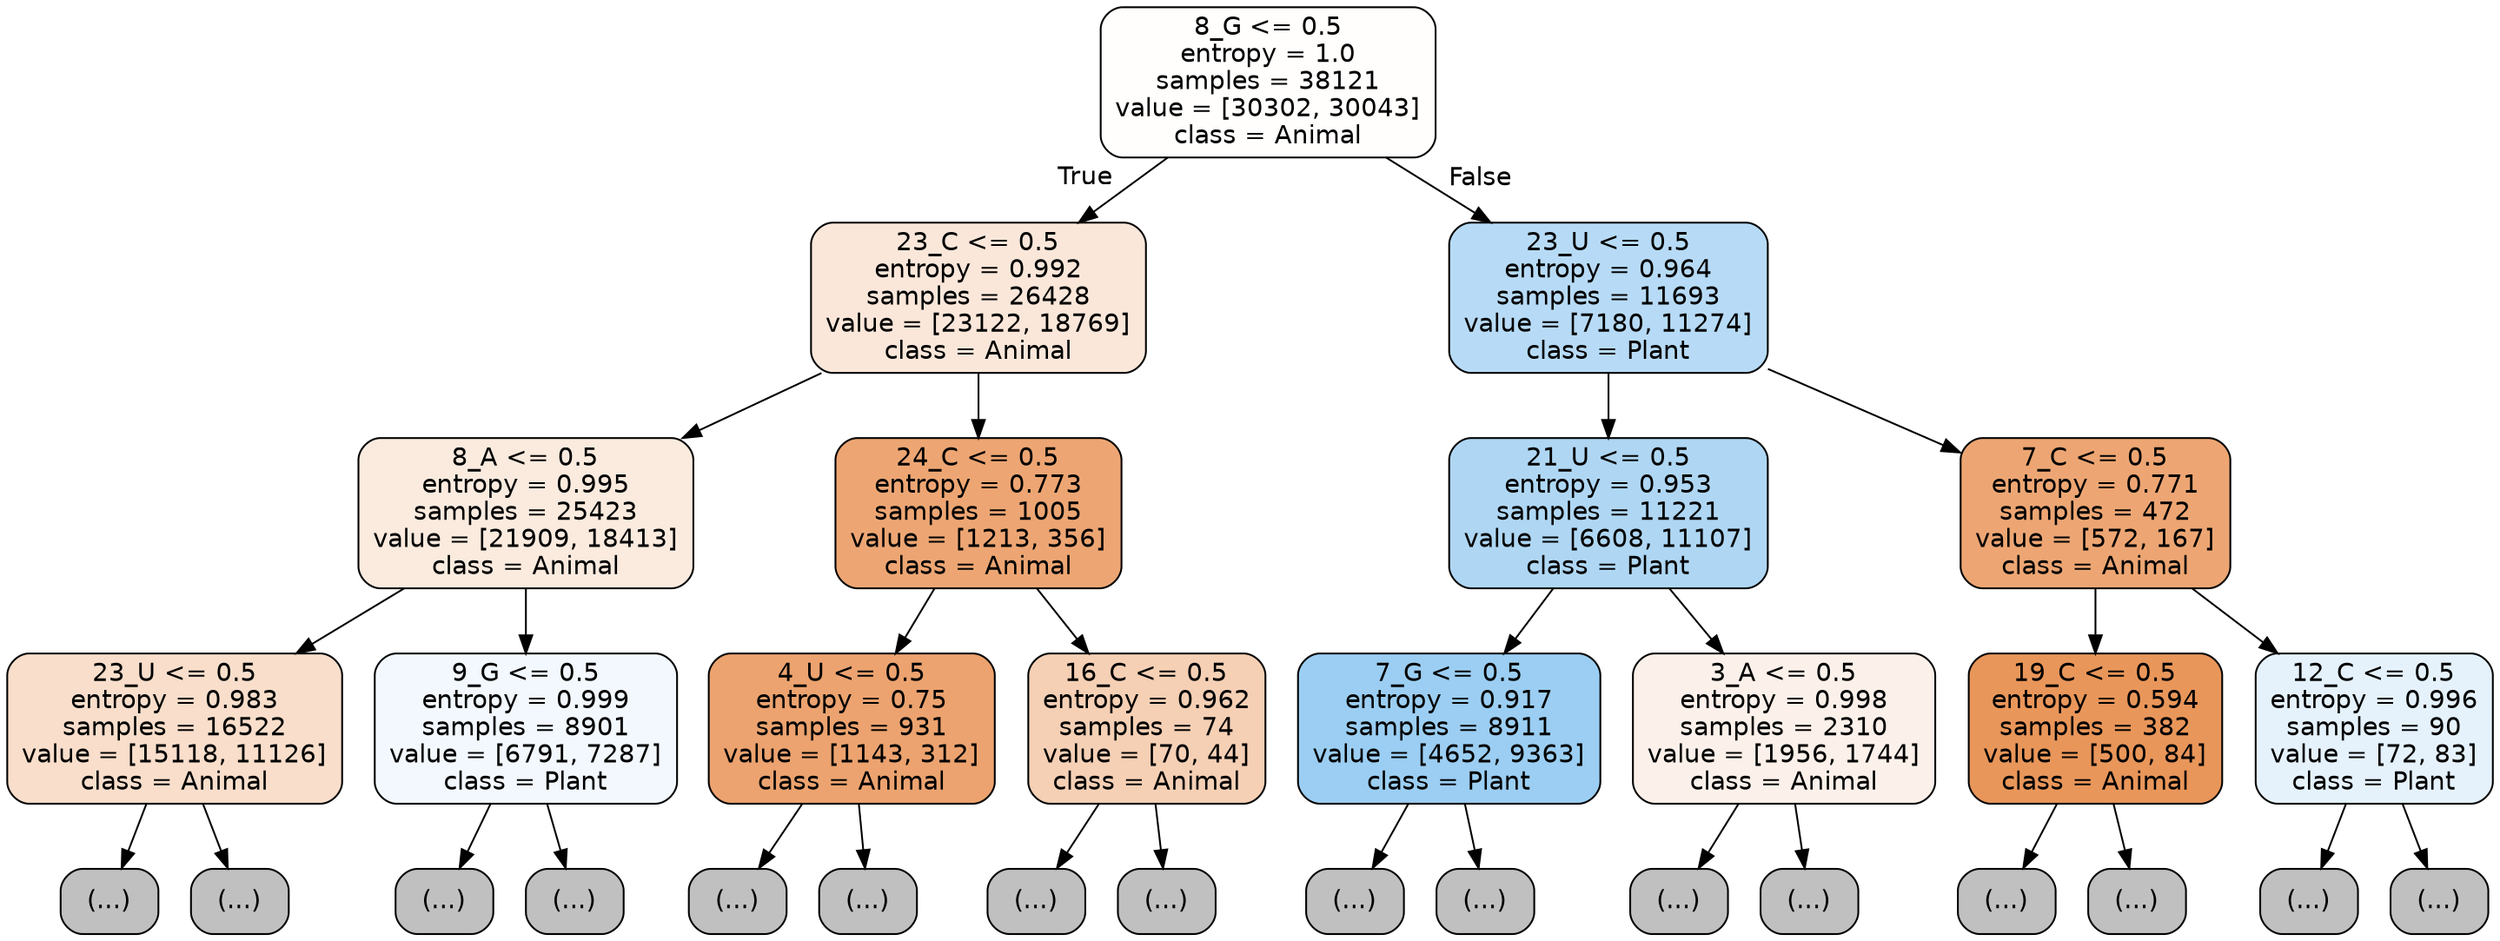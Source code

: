 digraph Tree {
node [shape=box, style="filled, rounded", color="black", fontname="helvetica"] ;
edge [fontname="helvetica"] ;
0 [label="8_G <= 0.5\nentropy = 1.0\nsamples = 38121\nvalue = [30302, 30043]\nclass = Animal", fillcolor="#fffefd"] ;
1 [label="23_C <= 0.5\nentropy = 0.992\nsamples = 26428\nvalue = [23122, 18769]\nclass = Animal", fillcolor="#fae7da"] ;
0 -> 1 [labeldistance=2.5, labelangle=45, headlabel="True"] ;
2 [label="8_A <= 0.5\nentropy = 0.995\nsamples = 25423\nvalue = [21909, 18413]\nclass = Animal", fillcolor="#fbebdf"] ;
1 -> 2 ;
3 [label="23_U <= 0.5\nentropy = 0.983\nsamples = 16522\nvalue = [15118, 11126]\nclass = Animal", fillcolor="#f8decb"] ;
2 -> 3 ;
4 [label="(...)", fillcolor="#C0C0C0"] ;
3 -> 4 ;
7683 [label="(...)", fillcolor="#C0C0C0"] ;
3 -> 7683 ;
8056 [label="9_G <= 0.5\nentropy = 0.999\nsamples = 8901\nvalue = [6791, 7287]\nclass = Plant", fillcolor="#f2f8fd"] ;
2 -> 8056 ;
8057 [label="(...)", fillcolor="#C0C0C0"] ;
8056 -> 8057 ;
10892 [label="(...)", fillcolor="#C0C0C0"] ;
8056 -> 10892 ;
12005 [label="24_C <= 0.5\nentropy = 0.773\nsamples = 1005\nvalue = [1213, 356]\nclass = Animal", fillcolor="#eda673"] ;
1 -> 12005 ;
12006 [label="4_U <= 0.5\nentropy = 0.75\nsamples = 931\nvalue = [1143, 312]\nclass = Animal", fillcolor="#eca36f"] ;
12005 -> 12006 ;
12007 [label="(...)", fillcolor="#C0C0C0"] ;
12006 -> 12007 ;
12350 [label="(...)", fillcolor="#C0C0C0"] ;
12006 -> 12350 ;
12409 [label="16_C <= 0.5\nentropy = 0.962\nsamples = 74\nvalue = [70, 44]\nclass = Animal", fillcolor="#f5d0b5"] ;
12005 -> 12409 ;
12410 [label="(...)", fillcolor="#C0C0C0"] ;
12409 -> 12410 ;
12457 [label="(...)", fillcolor="#C0C0C0"] ;
12409 -> 12457 ;
12466 [label="23_U <= 0.5\nentropy = 0.964\nsamples = 11693\nvalue = [7180, 11274]\nclass = Plant", fillcolor="#b7dbf6"] ;
0 -> 12466 [labeldistance=2.5, labelangle=-45, headlabel="False"] ;
12467 [label="21_U <= 0.5\nentropy = 0.953\nsamples = 11221\nvalue = [6608, 11107]\nclass = Plant", fillcolor="#afd7f4"] ;
12466 -> 12467 ;
12468 [label="7_G <= 0.5\nentropy = 0.917\nsamples = 8911\nvalue = [4652, 9363]\nclass = Plant", fillcolor="#9bcef2"] ;
12467 -> 12468 ;
12469 [label="(...)", fillcolor="#C0C0C0"] ;
12468 -> 12469 ;
14894 [label="(...)", fillcolor="#C0C0C0"] ;
12468 -> 14894 ;
15829 [label="3_A <= 0.5\nentropy = 0.998\nsamples = 2310\nvalue = [1956, 1744]\nclass = Animal", fillcolor="#fcf1ea"] ;
12467 -> 15829 ;
15830 [label="(...)", fillcolor="#C0C0C0"] ;
15829 -> 15830 ;
16463 [label="(...)", fillcolor="#C0C0C0"] ;
15829 -> 16463 ;
16722 [label="7_C <= 0.5\nentropy = 0.771\nsamples = 472\nvalue = [572, 167]\nclass = Animal", fillcolor="#eda673"] ;
12466 -> 16722 ;
16723 [label="19_C <= 0.5\nentropy = 0.594\nsamples = 382\nvalue = [500, 84]\nclass = Animal", fillcolor="#e9965a"] ;
16722 -> 16723 ;
16724 [label="(...)", fillcolor="#C0C0C0"] ;
16723 -> 16724 ;
16825 [label="(...)", fillcolor="#C0C0C0"] ;
16723 -> 16825 ;
16864 [label="12_C <= 0.5\nentropy = 0.996\nsamples = 90\nvalue = [72, 83]\nclass = Plant", fillcolor="#e5f2fc"] ;
16722 -> 16864 ;
16865 [label="(...)", fillcolor="#C0C0C0"] ;
16864 -> 16865 ;
16892 [label="(...)", fillcolor="#C0C0C0"] ;
16864 -> 16892 ;
}